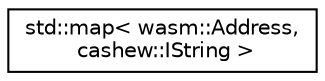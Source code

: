 digraph "Graphical Class Hierarchy"
{
  edge [fontname="Helvetica",fontsize="10",labelfontname="Helvetica",labelfontsize="10"];
  node [fontname="Helvetica",fontsize="10",shape=record];
  rankdir="LR";
  Node0 [label="std::map\< wasm::Address,\l cashew::IString \>",height=0.2,width=0.4,color="black", fillcolor="white", style="filled",URL="$classstd_1_1map.html"];
}
